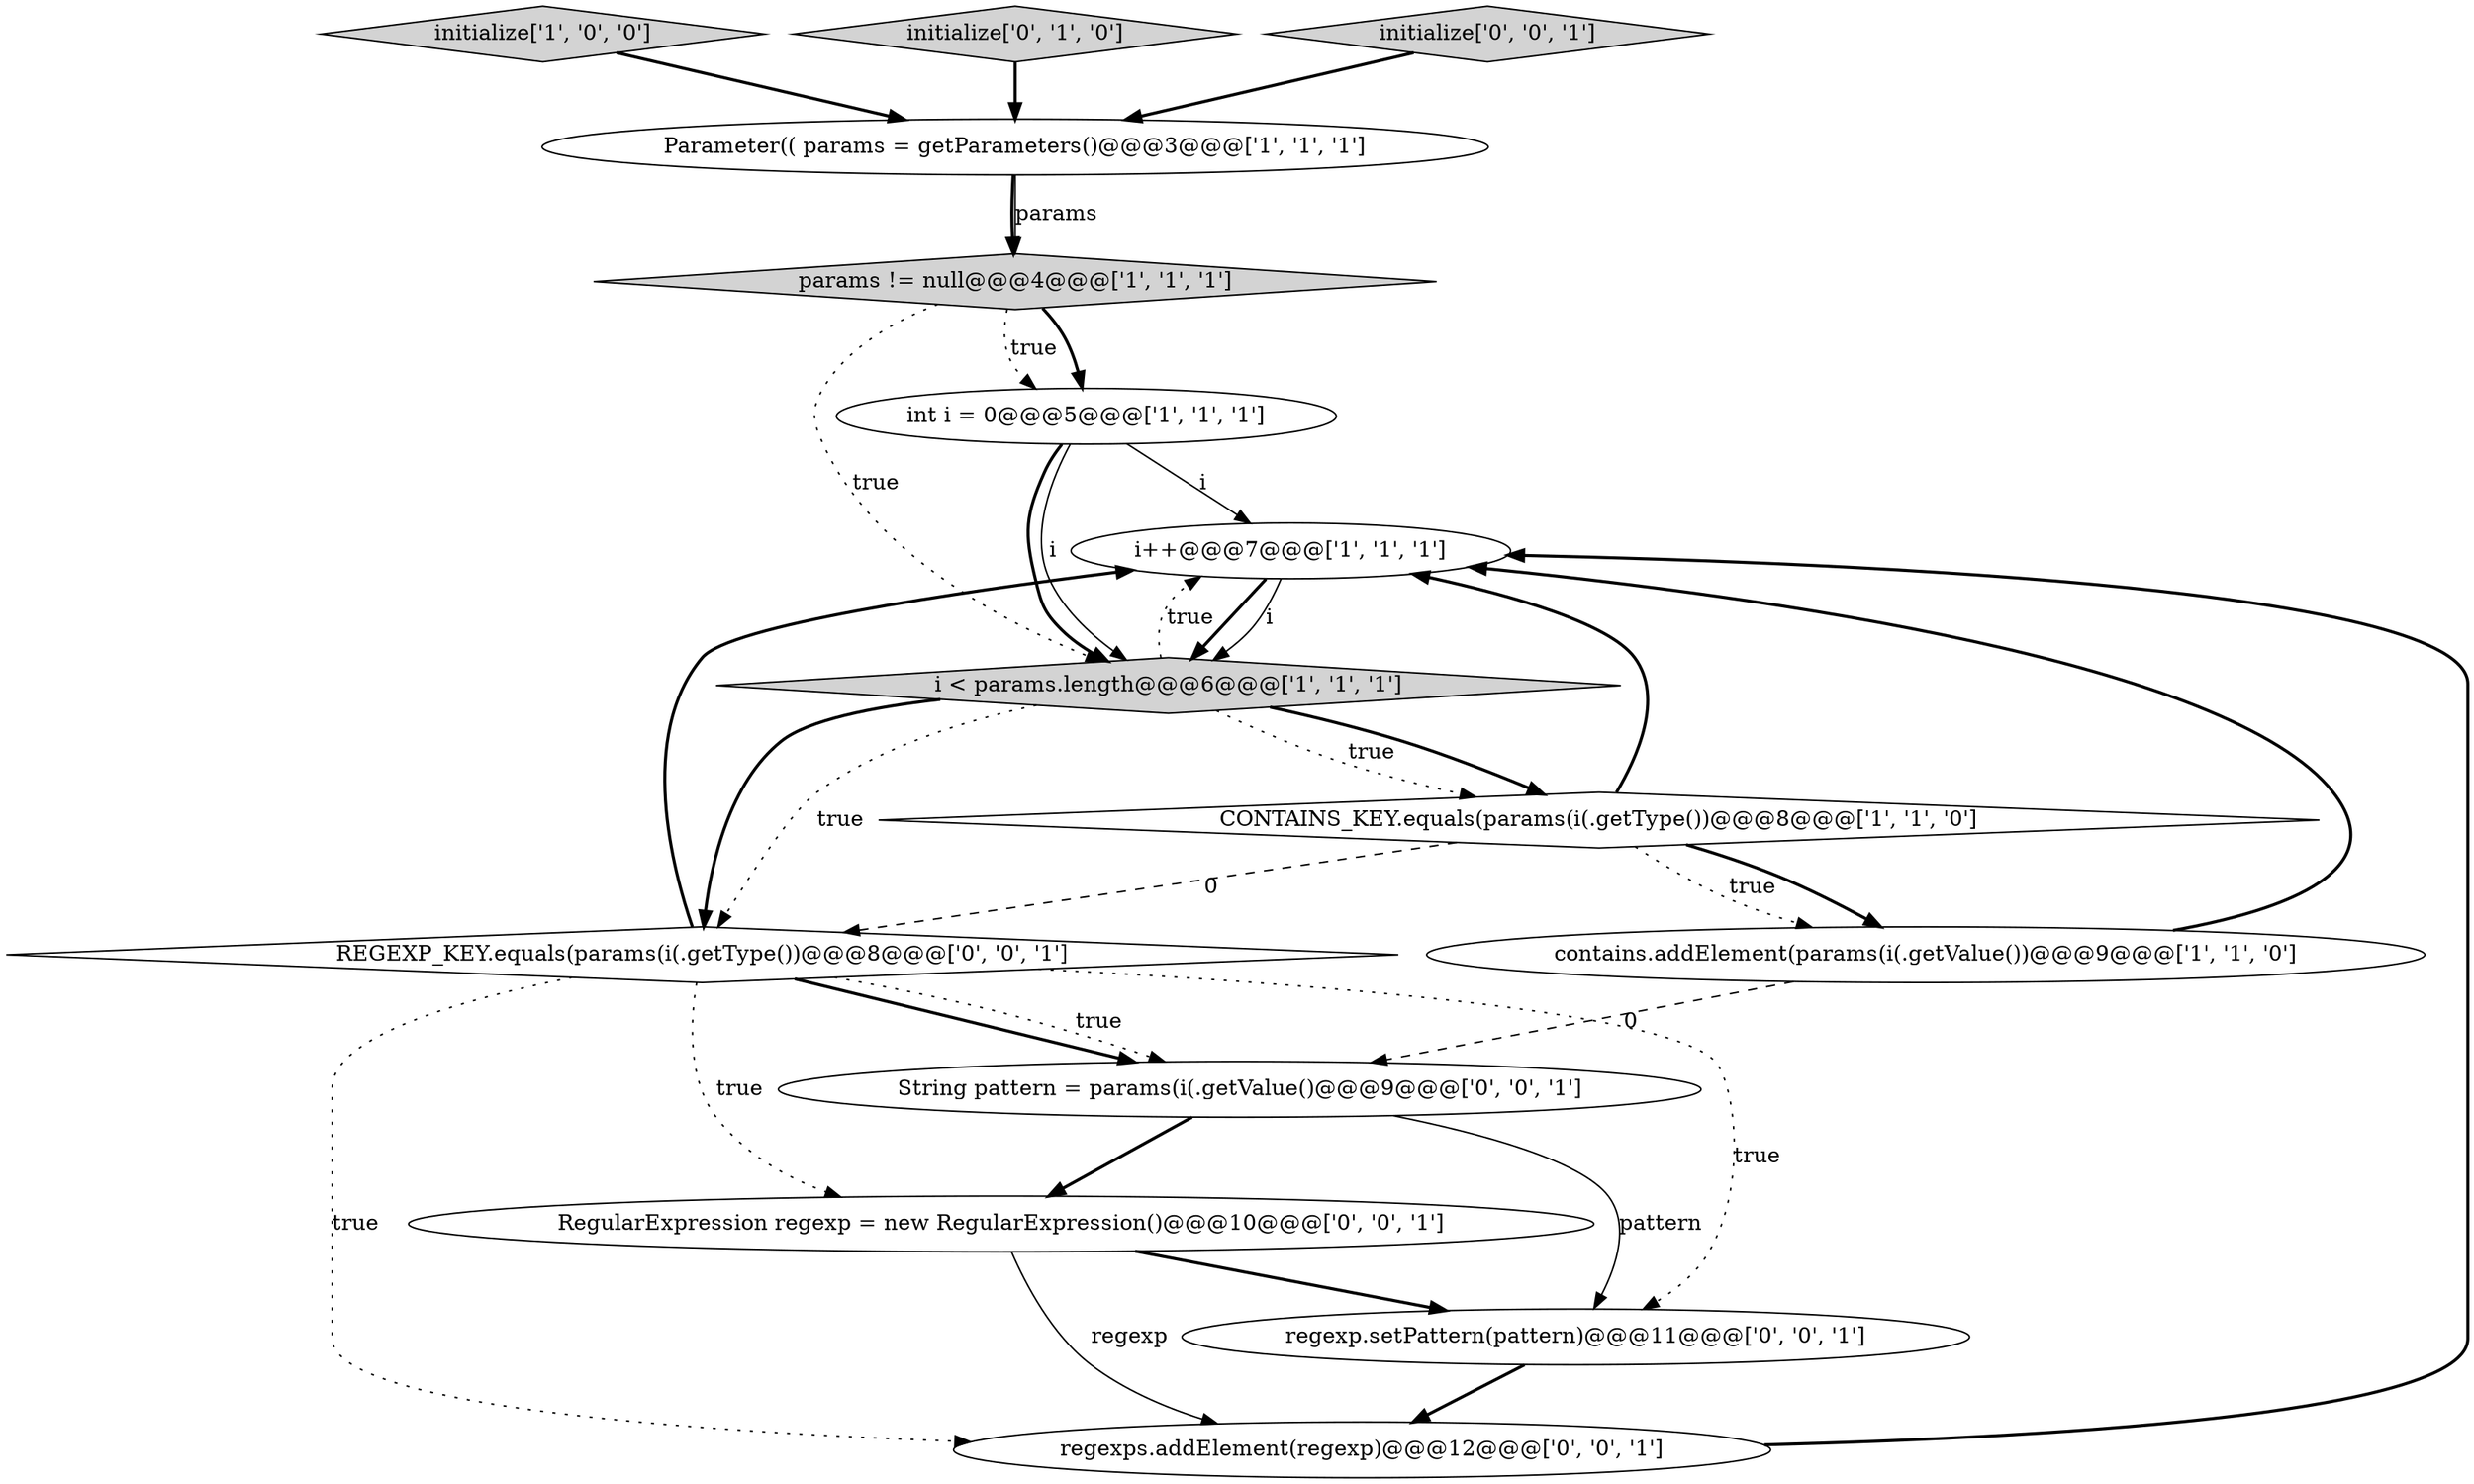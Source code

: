 digraph {
1 [style = filled, label = "i++@@@7@@@['1', '1', '1']", fillcolor = white, shape = ellipse image = "AAA0AAABBB1BBB"];
6 [style = filled, label = "params != null@@@4@@@['1', '1', '1']", fillcolor = lightgray, shape = diamond image = "AAA0AAABBB1BBB"];
5 [style = filled, label = "int i = 0@@@5@@@['1', '1', '1']", fillcolor = white, shape = ellipse image = "AAA0AAABBB1BBB"];
11 [style = filled, label = "regexps.addElement(regexp)@@@12@@@['0', '0', '1']", fillcolor = white, shape = ellipse image = "AAA0AAABBB3BBB"];
0 [style = filled, label = "initialize['1', '0', '0']", fillcolor = lightgray, shape = diamond image = "AAA0AAABBB1BBB"];
8 [style = filled, label = "initialize['0', '1', '0']", fillcolor = lightgray, shape = diamond image = "AAA0AAABBB2BBB"];
7 [style = filled, label = "i < params.length@@@6@@@['1', '1', '1']", fillcolor = lightgray, shape = diamond image = "AAA0AAABBB1BBB"];
9 [style = filled, label = "String pattern = params(i(.getValue()@@@9@@@['0', '0', '1']", fillcolor = white, shape = ellipse image = "AAA0AAABBB3BBB"];
10 [style = filled, label = "regexp.setPattern(pattern)@@@11@@@['0', '0', '1']", fillcolor = white, shape = ellipse image = "AAA0AAABBB3BBB"];
2 [style = filled, label = "contains.addElement(params(i(.getValue())@@@9@@@['1', '1', '0']", fillcolor = white, shape = ellipse image = "AAA0AAABBB1BBB"];
14 [style = filled, label = "REGEXP_KEY.equals(params(i(.getType())@@@8@@@['0', '0', '1']", fillcolor = white, shape = diamond image = "AAA0AAABBB3BBB"];
4 [style = filled, label = "Parameter(( params = getParameters()@@@3@@@['1', '1', '1']", fillcolor = white, shape = ellipse image = "AAA0AAABBB1BBB"];
12 [style = filled, label = "RegularExpression regexp = new RegularExpression()@@@10@@@['0', '0', '1']", fillcolor = white, shape = ellipse image = "AAA0AAABBB3BBB"];
3 [style = filled, label = "CONTAINS_KEY.equals(params(i(.getType())@@@8@@@['1', '1', '0']", fillcolor = white, shape = diamond image = "AAA0AAABBB1BBB"];
13 [style = filled, label = "initialize['0', '0', '1']", fillcolor = lightgray, shape = diamond image = "AAA0AAABBB3BBB"];
14->12 [style = dotted, label="true"];
3->1 [style = bold, label=""];
4->6 [style = bold, label=""];
11->1 [style = bold, label=""];
2->1 [style = bold, label=""];
3->2 [style = dotted, label="true"];
4->6 [style = solid, label="params"];
5->7 [style = solid, label="i"];
5->1 [style = solid, label="i"];
1->7 [style = bold, label=""];
14->10 [style = dotted, label="true"];
7->3 [style = bold, label=""];
14->1 [style = bold, label=""];
7->14 [style = bold, label=""];
6->5 [style = bold, label=""];
12->10 [style = bold, label=""];
3->2 [style = bold, label=""];
0->4 [style = bold, label=""];
7->3 [style = dotted, label="true"];
2->9 [style = dashed, label="0"];
9->10 [style = solid, label="pattern"];
6->7 [style = dotted, label="true"];
5->7 [style = bold, label=""];
14->11 [style = dotted, label="true"];
14->9 [style = bold, label=""];
9->12 [style = bold, label=""];
14->9 [style = dotted, label="true"];
8->4 [style = bold, label=""];
12->11 [style = solid, label="regexp"];
3->14 [style = dashed, label="0"];
7->1 [style = dotted, label="true"];
13->4 [style = bold, label=""];
1->7 [style = solid, label="i"];
6->5 [style = dotted, label="true"];
10->11 [style = bold, label=""];
7->14 [style = dotted, label="true"];
}
